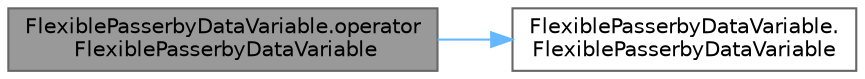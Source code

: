 digraph "FlexiblePasserbyDataVariable.operator FlexiblePasserbyDataVariable"
{
 // LATEX_PDF_SIZE
  bgcolor="transparent";
  edge [fontname=Helvetica,fontsize=10,labelfontname=Helvetica,labelfontsize=10];
  node [fontname=Helvetica,fontsize=10,shape=box,height=0.2,width=0.4];
  rankdir="LR";
  Node1 [id="Node000001",label="FlexiblePasserbyDataVariable.operator\l FlexiblePasserbyDataVariable",height=0.2,width=0.4,color="gray40", fillcolor="grey60", style="filled", fontcolor="black",tooltip=" "];
  Node1 -> Node2 [id="edge1_Node000001_Node000002",color="steelblue1",style="solid",tooltip=" "];
  Node2 [id="Node000002",label="FlexiblePasserbyDataVariable.\lFlexiblePasserbyDataVariable",height=0.2,width=0.4,color="grey40", fillcolor="white", style="filled",URL="$class_flexible_passerby_data_variable.html#a81dd8b9a0d64f330ea942d6bd30843df",tooltip=" "];
}
